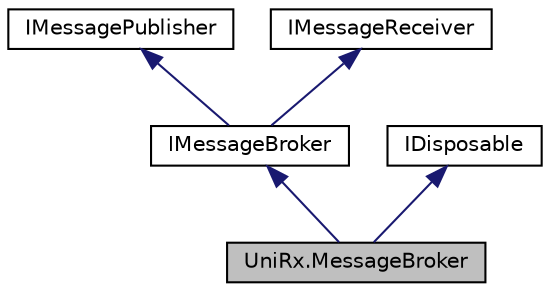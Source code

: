 digraph "UniRx.MessageBroker"
{
 // LATEX_PDF_SIZE
  edge [fontname="Helvetica",fontsize="10",labelfontname="Helvetica",labelfontsize="10"];
  node [fontname="Helvetica",fontsize="10",shape=record];
  Node1 [label="UniRx.MessageBroker",height=0.2,width=0.4,color="black", fillcolor="grey75", style="filled", fontcolor="black",tooltip="In-Memory PubSub filtered by Type."];
  Node2 -> Node1 [dir="back",color="midnightblue",fontsize="10",style="solid",fontname="Helvetica"];
  Node2 [label="IMessageBroker",height=0.2,width=0.4,color="black", fillcolor="white", style="filled",URL="$interface_uni_rx_1_1_i_message_broker.html",tooltip=" "];
  Node3 -> Node2 [dir="back",color="midnightblue",fontsize="10",style="solid",fontname="Helvetica"];
  Node3 [label="IMessagePublisher",height=0.2,width=0.4,color="black", fillcolor="white", style="filled",URL="$interface_uni_rx_1_1_i_message_publisher.html",tooltip=" "];
  Node4 -> Node2 [dir="back",color="midnightblue",fontsize="10",style="solid",fontname="Helvetica"];
  Node4 [label="IMessageReceiver",height=0.2,width=0.4,color="black", fillcolor="white", style="filled",URL="$interface_uni_rx_1_1_i_message_receiver.html",tooltip=" "];
  Node5 -> Node1 [dir="back",color="midnightblue",fontsize="10",style="solid",fontname="Helvetica"];
  Node5 [label="IDisposable",height=0.2,width=0.4,color="black", fillcolor="white", style="filled",tooltip=" "];
}
